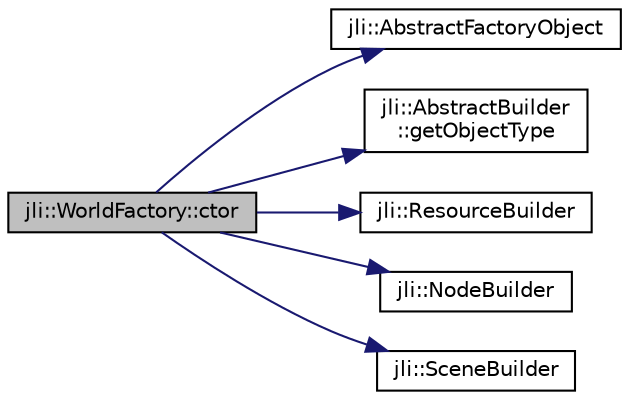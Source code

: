 digraph "jli::WorldFactory::ctor"
{
  edge [fontname="Helvetica",fontsize="10",labelfontname="Helvetica",labelfontsize="10"];
  node [fontname="Helvetica",fontsize="10",shape=record];
  rankdir="LR";
  Node1 [label="jli::WorldFactory::ctor",height=0.2,width=0.4,color="black", fillcolor="grey75", style="filled", fontcolor="black"];
  Node1 -> Node2 [color="midnightblue",fontsize="10",style="solid",fontname="Helvetica"];
  Node2 [label="jli::AbstractFactoryObject",height=0.2,width=0.4,color="black", fillcolor="white", style="filled",URL="$namespacejli.html#aee55f3bcfb22fdfec10eadeec1618fec"];
  Node1 -> Node3 [color="midnightblue",fontsize="10",style="solid",fontname="Helvetica"];
  Node3 [label="jli::AbstractBuilder\l::getObjectType",height=0.2,width=0.4,color="black", fillcolor="white", style="filled",URL="$classjli_1_1_abstract_builder.html#ab4bc84bbd7ff6f7b14b319a9dac4f67f"];
  Node1 -> Node4 [color="midnightblue",fontsize="10",style="solid",fontname="Helvetica"];
  Node4 [label="jli::ResourceBuilder",height=0.2,width=0.4,color="black", fillcolor="white", style="filled",URL="$namespacejli.html#ae9f9f7477ddfe0b9d4ac195927e749b4"];
  Node1 -> Node5 [color="midnightblue",fontsize="10",style="solid",fontname="Helvetica"];
  Node5 [label="jli::NodeBuilder",height=0.2,width=0.4,color="black", fillcolor="white", style="filled",URL="$namespacejli.html#a1a43fda7f472452c5ded41130fe22e58"];
  Node1 -> Node6 [color="midnightblue",fontsize="10",style="solid",fontname="Helvetica"];
  Node6 [label="jli::SceneBuilder",height=0.2,width=0.4,color="black", fillcolor="white", style="filled",URL="$namespacejli.html#a416f25c3329cd3e760e1a184b62e7223"];
}

